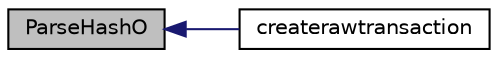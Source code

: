 digraph "ParseHashO"
{
  edge [fontname="Helvetica",fontsize="10",labelfontname="Helvetica",labelfontsize="10"];
  node [fontname="Helvetica",fontsize="10",shape=record];
  rankdir="LR";
  Node278 [label="ParseHashO",height=0.2,width=0.4,color="black", fillcolor="grey75", style="filled", fontcolor="black"];
  Node278 -> Node279 [dir="back",color="midnightblue",fontsize="10",style="solid",fontname="Helvetica"];
  Node279 [label="createrawtransaction",height=0.2,width=0.4,color="black", fillcolor="white", style="filled",URL="$rpcrawtransaction_8cpp.html#a7924d2aa3d68d890b82773445e0d949e"];
}
